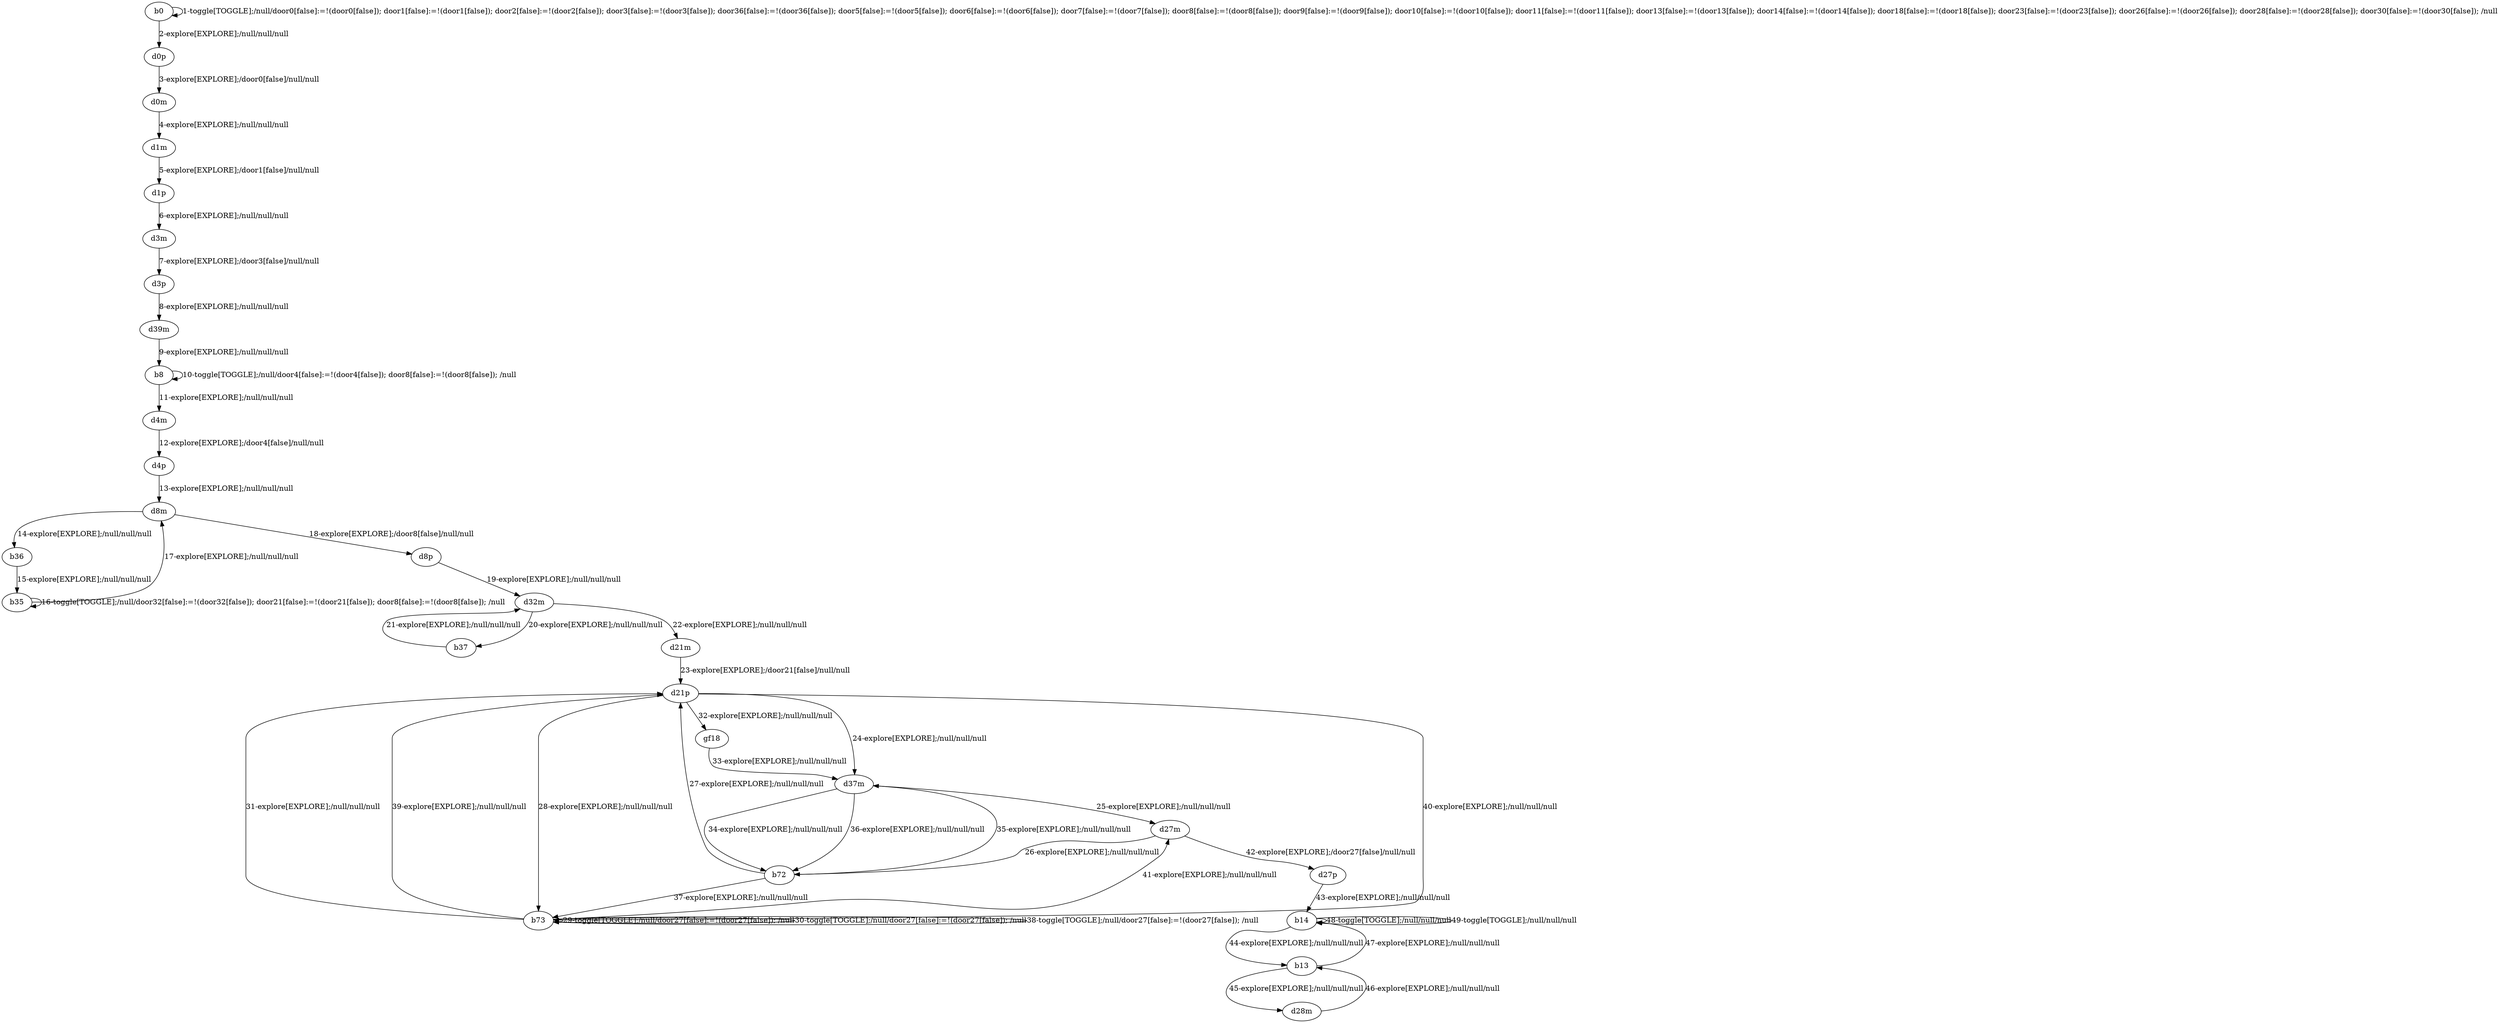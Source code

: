 # Total number of goals covered by this test: 3
# b36 --> b35
# d21p --> gf18
# b35 --> d8m

digraph g {
"b0" -> "b0" [label = "1-toggle[TOGGLE];/null/door0[false]:=!(door0[false]); door1[false]:=!(door1[false]); door2[false]:=!(door2[false]); door3[false]:=!(door3[false]); door36[false]:=!(door36[false]); door5[false]:=!(door5[false]); door6[false]:=!(door6[false]); door7[false]:=!(door7[false]); door8[false]:=!(door8[false]); door9[false]:=!(door9[false]); door10[false]:=!(door10[false]); door11[false]:=!(door11[false]); door13[false]:=!(door13[false]); door14[false]:=!(door14[false]); door18[false]:=!(door18[false]); door23[false]:=!(door23[false]); door26[false]:=!(door26[false]); door28[false]:=!(door28[false]); door30[false]:=!(door30[false]); /null"];
"b0" -> "d0p" [label = "2-explore[EXPLORE];/null/null/null"];
"d0p" -> "d0m" [label = "3-explore[EXPLORE];/door0[false]/null/null"];
"d0m" -> "d1m" [label = "4-explore[EXPLORE];/null/null/null"];
"d1m" -> "d1p" [label = "5-explore[EXPLORE];/door1[false]/null/null"];
"d1p" -> "d3m" [label = "6-explore[EXPLORE];/null/null/null"];
"d3m" -> "d3p" [label = "7-explore[EXPLORE];/door3[false]/null/null"];
"d3p" -> "d39m" [label = "8-explore[EXPLORE];/null/null/null"];
"d39m" -> "b8" [label = "9-explore[EXPLORE];/null/null/null"];
"b8" -> "b8" [label = "10-toggle[TOGGLE];/null/door4[false]:=!(door4[false]); door8[false]:=!(door8[false]); /null"];
"b8" -> "d4m" [label = "11-explore[EXPLORE];/null/null/null"];
"d4m" -> "d4p" [label = "12-explore[EXPLORE];/door4[false]/null/null"];
"d4p" -> "d8m" [label = "13-explore[EXPLORE];/null/null/null"];
"d8m" -> "b36" [label = "14-explore[EXPLORE];/null/null/null"];
"b36" -> "b35" [label = "15-explore[EXPLORE];/null/null/null"];
"b35" -> "b35" [label = "16-toggle[TOGGLE];/null/door32[false]:=!(door32[false]); door21[false]:=!(door21[false]); door8[false]:=!(door8[false]); /null"];
"b35" -> "d8m" [label = "17-explore[EXPLORE];/null/null/null"];
"d8m" -> "d8p" [label = "18-explore[EXPLORE];/door8[false]/null/null"];
"d8p" -> "d32m" [label = "19-explore[EXPLORE];/null/null/null"];
"d32m" -> "b37" [label = "20-explore[EXPLORE];/null/null/null"];
"b37" -> "d32m" [label = "21-explore[EXPLORE];/null/null/null"];
"d32m" -> "d21m" [label = "22-explore[EXPLORE];/null/null/null"];
"d21m" -> "d21p" [label = "23-explore[EXPLORE];/door21[false]/null/null"];
"d21p" -> "d37m" [label = "24-explore[EXPLORE];/null/null/null"];
"d37m" -> "d27m" [label = "25-explore[EXPLORE];/null/null/null"];
"d27m" -> "b72" [label = "26-explore[EXPLORE];/null/null/null"];
"b72" -> "d21p" [label = "27-explore[EXPLORE];/null/null/null"];
"d21p" -> "b73" [label = "28-explore[EXPLORE];/null/null/null"];
"b73" -> "b73" [label = "29-toggle[TOGGLE];/null/door27[false]:=!(door27[false]); /null"];
"b73" -> "b73" [label = "30-toggle[TOGGLE];/null/door27[false]:=!(door27[false]); /null"];
"b73" -> "d21p" [label = "31-explore[EXPLORE];/null/null/null"];
"d21p" -> "gf18" [label = "32-explore[EXPLORE];/null/null/null"];
"gf18" -> "d37m" [label = "33-explore[EXPLORE];/null/null/null"];
"d37m" -> "b72" [label = "34-explore[EXPLORE];/null/null/null"];
"b72" -> "d37m" [label = "35-explore[EXPLORE];/null/null/null"];
"d37m" -> "b72" [label = "36-explore[EXPLORE];/null/null/null"];
"b72" -> "b73" [label = "37-explore[EXPLORE];/null/null/null"];
"b73" -> "b73" [label = "38-toggle[TOGGLE];/null/door27[false]:=!(door27[false]); /null"];
"b73" -> "d21p" [label = "39-explore[EXPLORE];/null/null/null"];
"d21p" -> "b73" [label = "40-explore[EXPLORE];/null/null/null"];
"b73" -> "d27m" [label = "41-explore[EXPLORE];/null/null/null"];
"d27m" -> "d27p" [label = "42-explore[EXPLORE];/door27[false]/null/null"];
"d27p" -> "b14" [label = "43-explore[EXPLORE];/null/null/null"];
"b14" -> "b13" [label = "44-explore[EXPLORE];/null/null/null"];
"b13" -> "d28m" [label = "45-explore[EXPLORE];/null/null/null"];
"d28m" -> "b13" [label = "46-explore[EXPLORE];/null/null/null"];
"b13" -> "b14" [label = "47-explore[EXPLORE];/null/null/null"];
"b14" -> "b14" [label = "48-toggle[TOGGLE];/null/null/null"];
"b14" -> "b14" [label = "49-toggle[TOGGLE];/null/null/null"];
}